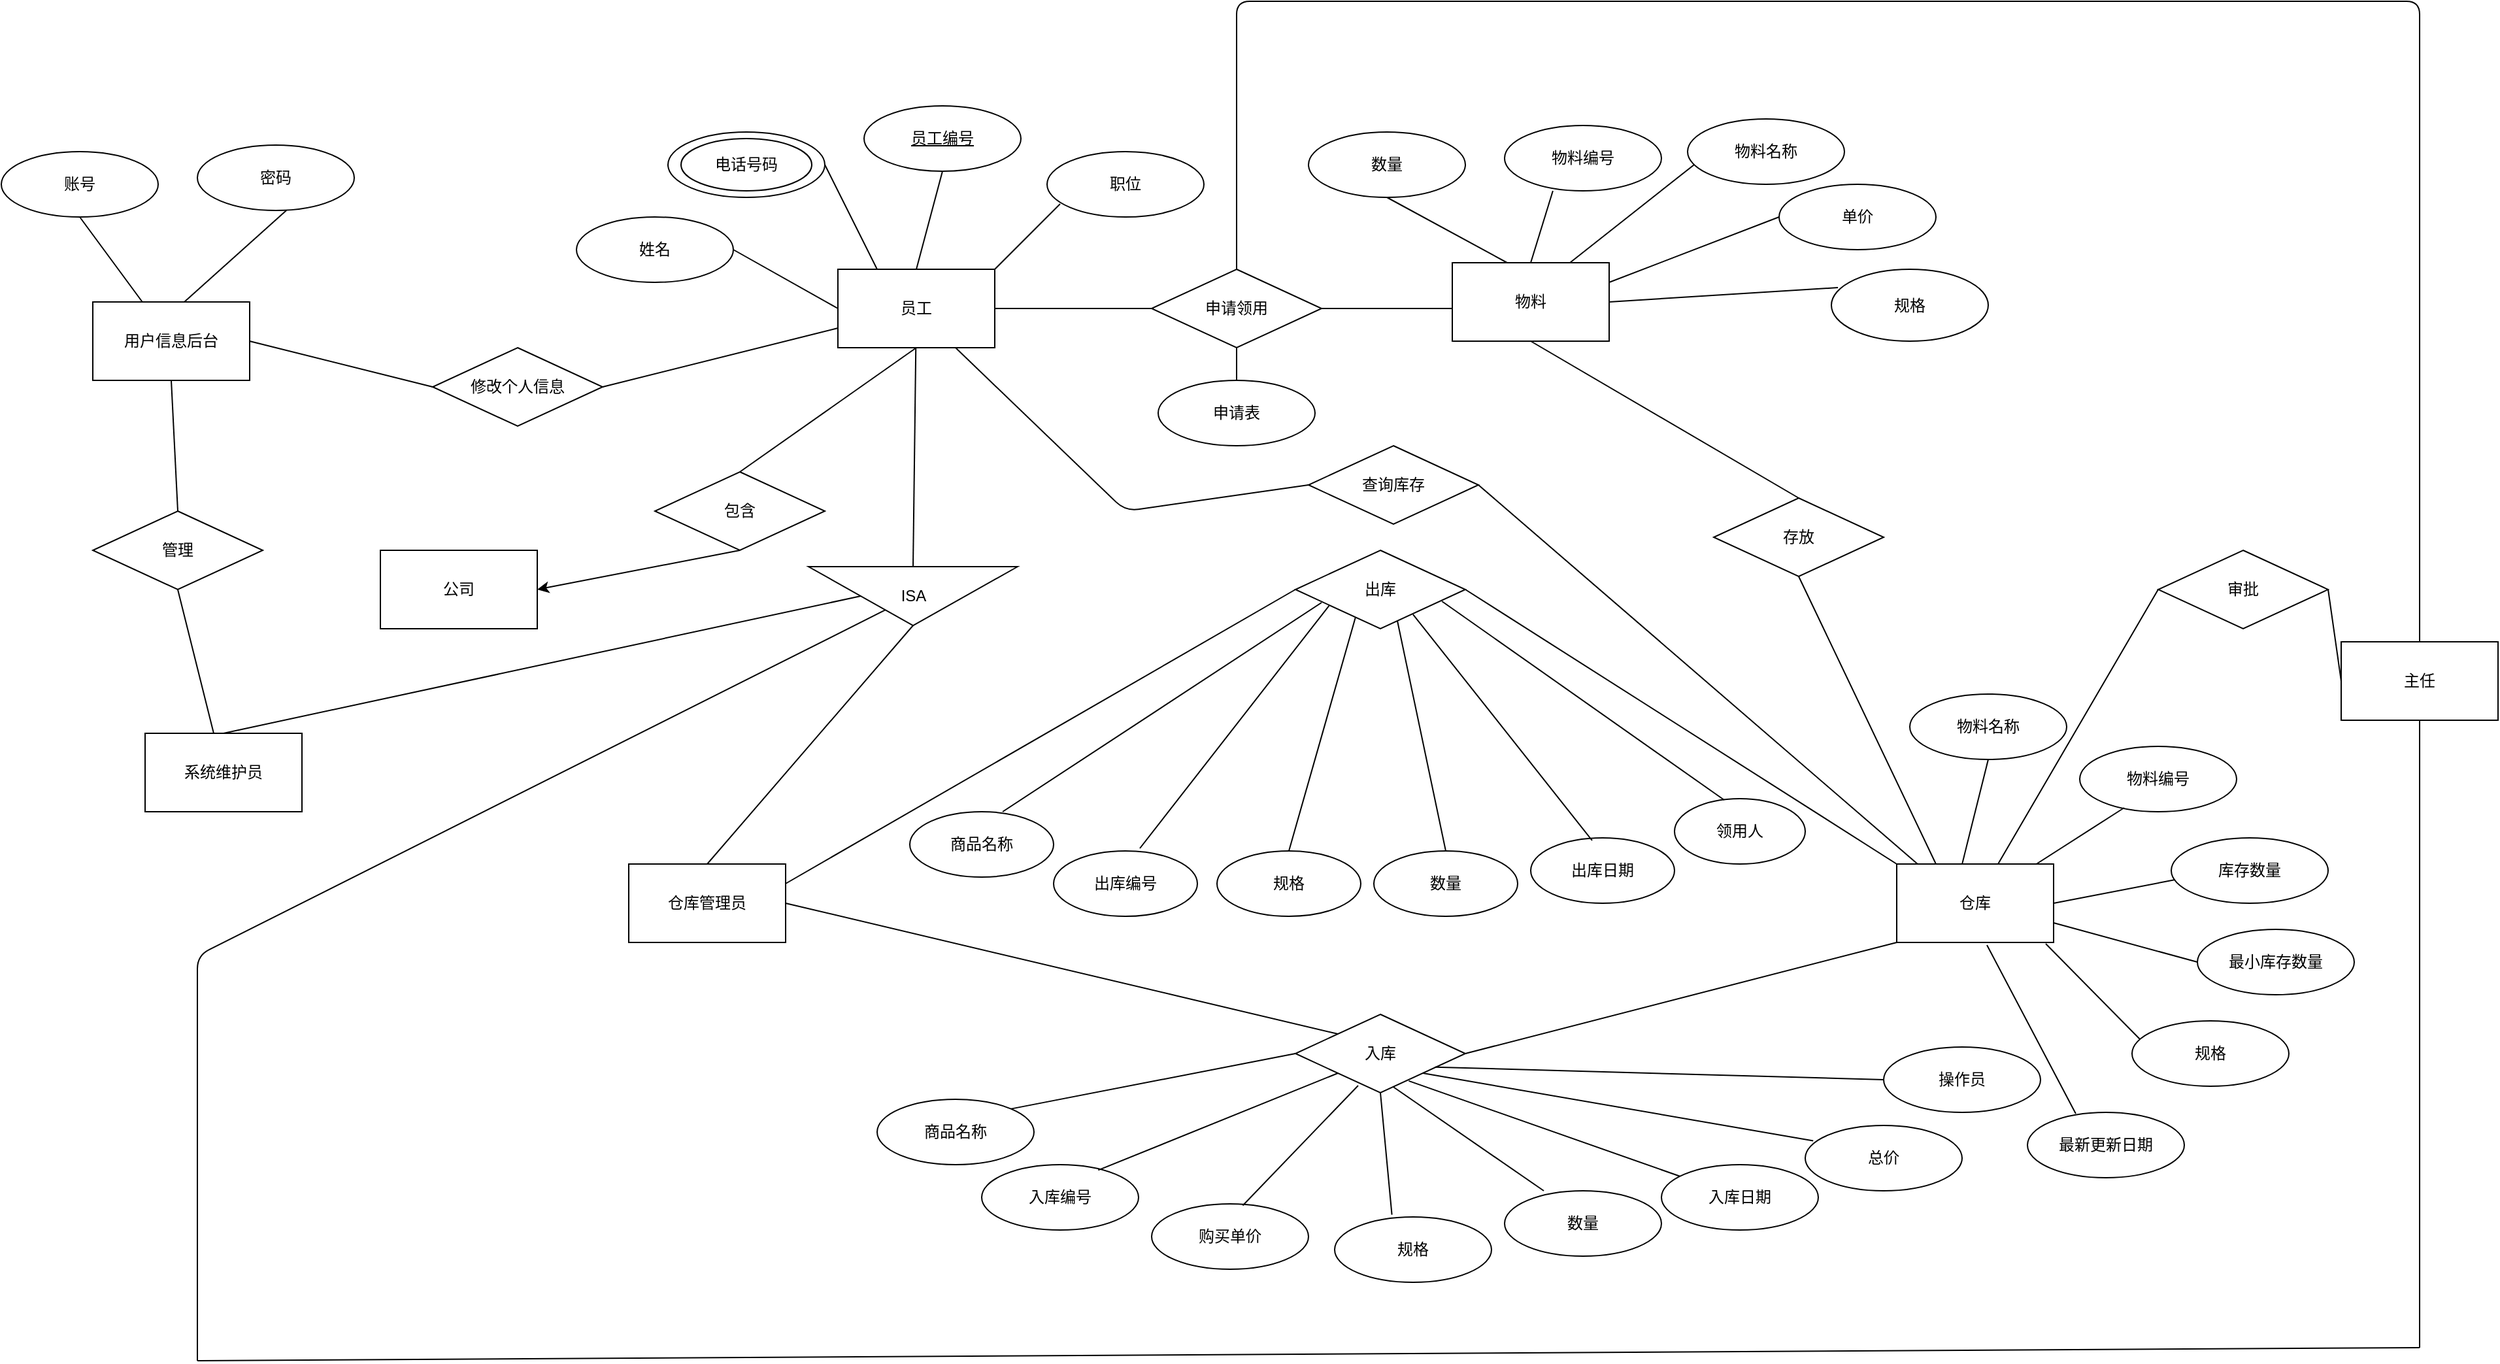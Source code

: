 <mxfile version="14.4.8" type="github">
  <diagram id="7QiJYxN_wW3tpjpvBsrL" name="Page-1">
    <mxGraphModel dx="2875" dy="885" grid="1" gridSize="10" guides="1" tooltips="1" connect="1" arrows="1" fold="1" page="0" pageScale="1" pageWidth="3300" pageHeight="4681" math="0" shadow="0">
      <root>
        <mxCell id="0" />
        <mxCell id="1" parent="0" />
        <mxCell id="o8ijFrv-etMoGQlMxE8c-1" value="物料" style="rounded=0;whiteSpace=wrap;html=1;" parent="1" vertex="1">
          <mxGeometry x="-30" y="300" width="120" height="60" as="geometry" />
        </mxCell>
        <mxCell id="FmjRnSezdj2sr65Cq_tM-1" value="" style="endArrow=none;html=1;exitX=0.5;exitY=0;exitDx=0;exitDy=0;entryX=0.308;entryY=1;entryDx=0;entryDy=0;entryPerimeter=0;" parent="1" source="o8ijFrv-etMoGQlMxE8c-1" target="FmjRnSezdj2sr65Cq_tM-2" edge="1">
          <mxGeometry width="50" height="50" relative="1" as="geometry">
            <mxPoint x="-20" y="280" as="sourcePoint" />
            <mxPoint x="160" y="290" as="targetPoint" />
          </mxGeometry>
        </mxCell>
        <mxCell id="FmjRnSezdj2sr65Cq_tM-2" value="物料编号" style="ellipse;whiteSpace=wrap;html=1;" parent="1" vertex="1">
          <mxGeometry x="10" y="195" width="120" height="50" as="geometry" />
        </mxCell>
        <mxCell id="FmjRnSezdj2sr65Cq_tM-3" value="" style="endArrow=none;html=1;exitX=0.75;exitY=0;exitDx=0;exitDy=0;entryX=0.042;entryY=0.7;entryDx=0;entryDy=0;entryPerimeter=0;" parent="1" source="o8ijFrv-etMoGQlMxE8c-1" target="FmjRnSezdj2sr65Cq_tM-4" edge="1">
          <mxGeometry width="50" height="50" relative="1" as="geometry">
            <mxPoint x="120" y="420" as="sourcePoint" />
            <mxPoint x="150" y="360" as="targetPoint" />
          </mxGeometry>
        </mxCell>
        <mxCell id="FmjRnSezdj2sr65Cq_tM-4" value="物料名称" style="ellipse;whiteSpace=wrap;html=1;" parent="1" vertex="1">
          <mxGeometry x="150" y="190" width="120" height="50" as="geometry" />
        </mxCell>
        <mxCell id="FmjRnSezdj2sr65Cq_tM-6" value="单价" style="ellipse;whiteSpace=wrap;html=1;" parent="1" vertex="1">
          <mxGeometry x="220" y="240" width="120" height="50" as="geometry" />
        </mxCell>
        <mxCell id="FmjRnSezdj2sr65Cq_tM-7" value="" style="endArrow=none;html=1;exitX=1;exitY=0.25;exitDx=0;exitDy=0;entryX=0;entryY=0.5;entryDx=0;entryDy=0;" parent="1" source="o8ijFrv-etMoGQlMxE8c-1" target="FmjRnSezdj2sr65Cq_tM-6" edge="1">
          <mxGeometry width="50" height="50" relative="1" as="geometry">
            <mxPoint x="80" y="450" as="sourcePoint" />
            <mxPoint x="140" y="440" as="targetPoint" />
          </mxGeometry>
        </mxCell>
        <mxCell id="FmjRnSezdj2sr65Cq_tM-8" value="规格" style="ellipse;whiteSpace=wrap;html=1;" parent="1" vertex="1">
          <mxGeometry x="260" y="305" width="120" height="55" as="geometry" />
        </mxCell>
        <mxCell id="FmjRnSezdj2sr65Cq_tM-9" value="" style="endArrow=none;html=1;exitX=1;exitY=0.5;exitDx=0;exitDy=0;entryX=0.042;entryY=0.255;entryDx=0;entryDy=0;entryPerimeter=0;" parent="1" source="o8ijFrv-etMoGQlMxE8c-1" target="FmjRnSezdj2sr65Cq_tM-8" edge="1">
          <mxGeometry width="50" height="50" relative="1" as="geometry">
            <mxPoint y="520" as="sourcePoint" />
            <mxPoint x="140" y="510" as="targetPoint" />
          </mxGeometry>
        </mxCell>
        <mxCell id="FmjRnSezdj2sr65Cq_tM-10" value="数量" style="ellipse;whiteSpace=wrap;html=1;" parent="1" vertex="1">
          <mxGeometry x="-140" y="200" width="120" height="50" as="geometry" />
        </mxCell>
        <mxCell id="FmjRnSezdj2sr65Cq_tM-11" value="" style="endArrow=none;html=1;exitX=0.35;exitY=0;exitDx=0;exitDy=0;exitPerimeter=0;" parent="1" source="o8ijFrv-etMoGQlMxE8c-1" edge="1">
          <mxGeometry width="50" height="50" relative="1" as="geometry">
            <mxPoint x="70" y="290" as="sourcePoint" />
            <mxPoint x="-80" y="250" as="targetPoint" />
          </mxGeometry>
        </mxCell>
        <mxCell id="FmjRnSezdj2sr65Cq_tM-12" value="员工" style="rounded=0;whiteSpace=wrap;html=1;" parent="1" vertex="1">
          <mxGeometry x="-500" y="305" width="120" height="60" as="geometry" />
        </mxCell>
        <mxCell id="FmjRnSezdj2sr65Cq_tM-13" value="申请领用" style="rhombus;whiteSpace=wrap;html=1;" parent="1" vertex="1">
          <mxGeometry x="-260" y="305" width="130" height="60" as="geometry" />
        </mxCell>
        <mxCell id="FmjRnSezdj2sr65Cq_tM-14" value="" style="endArrow=none;html=1;entryX=0;entryY=0.5;entryDx=0;entryDy=0;" parent="1" target="FmjRnSezdj2sr65Cq_tM-13" edge="1">
          <mxGeometry width="50" height="50" relative="1" as="geometry">
            <mxPoint x="-380" y="335" as="sourcePoint" />
            <mxPoint x="-320" y="365" as="targetPoint" />
          </mxGeometry>
        </mxCell>
        <mxCell id="FmjRnSezdj2sr65Cq_tM-16" value="" style="ellipse;whiteSpace=wrap;html=1;" parent="1" vertex="1">
          <mxGeometry x="-630" y="200" width="120" height="50" as="geometry" />
        </mxCell>
        <mxCell id="FmjRnSezdj2sr65Cq_tM-19" value="姓名" style="ellipse;whiteSpace=wrap;html=1;" parent="1" vertex="1">
          <mxGeometry x="-700" y="265" width="120" height="50" as="geometry" />
        </mxCell>
        <mxCell id="FmjRnSezdj2sr65Cq_tM-20" value="职位" style="ellipse;whiteSpace=wrap;html=1;" parent="1" vertex="1">
          <mxGeometry x="-340" y="215" width="120" height="50" as="geometry" />
        </mxCell>
        <mxCell id="FmjRnSezdj2sr65Cq_tM-21" value="&lt;u&gt;员工编号&lt;/u&gt;" style="ellipse;whiteSpace=wrap;html=1;" parent="1" vertex="1">
          <mxGeometry x="-480" y="180" width="120" height="50" as="geometry" />
        </mxCell>
        <mxCell id="FmjRnSezdj2sr65Cq_tM-23" value="电话号码" style="ellipse;whiteSpace=wrap;html=1;" parent="1" vertex="1">
          <mxGeometry x="-620" y="205" width="100" height="40" as="geometry" />
        </mxCell>
        <mxCell id="FmjRnSezdj2sr65Cq_tM-24" value="" style="endArrow=none;html=1;entryX=0.5;entryY=1;entryDx=0;entryDy=0;exitX=0.5;exitY=0;exitDx=0;exitDy=0;" parent="1" source="FmjRnSezdj2sr65Cq_tM-12" target="FmjRnSezdj2sr65Cq_tM-21" edge="1">
          <mxGeometry width="50" height="50" relative="1" as="geometry">
            <mxPoint x="-500" y="315" as="sourcePoint" />
            <mxPoint x="-450" y="265" as="targetPoint" />
          </mxGeometry>
        </mxCell>
        <mxCell id="FmjRnSezdj2sr65Cq_tM-26" value="" style="endArrow=none;html=1;entryX=1;entryY=0.5;entryDx=0;entryDy=0;exitX=0.25;exitY=0;exitDx=0;exitDy=0;" parent="1" source="FmjRnSezdj2sr65Cq_tM-12" target="FmjRnSezdj2sr65Cq_tM-16" edge="1">
          <mxGeometry width="50" height="50" relative="1" as="geometry">
            <mxPoint x="-470" y="300" as="sourcePoint" />
            <mxPoint x="-440" y="445" as="targetPoint" />
          </mxGeometry>
        </mxCell>
        <mxCell id="FmjRnSezdj2sr65Cq_tM-28" value="" style="endArrow=none;html=1;entryX=1;entryY=0.5;entryDx=0;entryDy=0;exitX=0;exitY=0.5;exitDx=0;exitDy=0;" parent="1" source="FmjRnSezdj2sr65Cq_tM-12" target="FmjRnSezdj2sr65Cq_tM-19" edge="1">
          <mxGeometry width="50" height="50" relative="1" as="geometry">
            <mxPoint x="-580" y="535" as="sourcePoint" />
            <mxPoint x="-530" y="485" as="targetPoint" />
          </mxGeometry>
        </mxCell>
        <mxCell id="FmjRnSezdj2sr65Cq_tM-29" value="" style="endArrow=none;html=1;" parent="1" edge="1">
          <mxGeometry width="50" height="50" relative="1" as="geometry">
            <mxPoint x="-380" y="305" as="sourcePoint" />
            <mxPoint x="-330" y="255" as="targetPoint" />
          </mxGeometry>
        </mxCell>
        <mxCell id="FmjRnSezdj2sr65Cq_tM-30" value="" style="endArrow=none;html=1;exitX=1;exitY=0.5;exitDx=0;exitDy=0;" parent="1" source="FmjRnSezdj2sr65Cq_tM-13" edge="1">
          <mxGeometry width="50" height="50" relative="1" as="geometry">
            <mxPoint x="-150" y="335" as="sourcePoint" />
            <mxPoint x="-30" y="335" as="targetPoint" />
          </mxGeometry>
        </mxCell>
        <mxCell id="FmjRnSezdj2sr65Cq_tM-32" value="仓库" style="rounded=0;whiteSpace=wrap;html=1;" parent="1" vertex="1">
          <mxGeometry x="310" y="760" width="120" height="60" as="geometry" />
        </mxCell>
        <mxCell id="FmjRnSezdj2sr65Cq_tM-33" value="入库" style="rhombus;whiteSpace=wrap;html=1;" parent="1" vertex="1">
          <mxGeometry x="-150" y="875" width="130" height="60" as="geometry" />
        </mxCell>
        <mxCell id="FmjRnSezdj2sr65Cq_tM-34" value="出库" style="rhombus;whiteSpace=wrap;html=1;" parent="1" vertex="1">
          <mxGeometry x="-150" y="520" width="130" height="60" as="geometry" />
        </mxCell>
        <mxCell id="FmjRnSezdj2sr65Cq_tM-35" value="物料编号" style="ellipse;whiteSpace=wrap;html=1;" parent="1" vertex="1">
          <mxGeometry x="450" y="670" width="120" height="50" as="geometry" />
        </mxCell>
        <mxCell id="FmjRnSezdj2sr65Cq_tM-36" value="库存数量" style="ellipse;whiteSpace=wrap;html=1;" parent="1" vertex="1">
          <mxGeometry x="520" y="740" width="120" height="50" as="geometry" />
        </mxCell>
        <mxCell id="FmjRnSezdj2sr65Cq_tM-37" value="规格" style="ellipse;whiteSpace=wrap;html=1;" parent="1" vertex="1">
          <mxGeometry x="490" y="880" width="120" height="50" as="geometry" />
        </mxCell>
        <mxCell id="FmjRnSezdj2sr65Cq_tM-39" value="最新更新日期" style="ellipse;whiteSpace=wrap;html=1;" parent="1" vertex="1">
          <mxGeometry x="410" y="950" width="120" height="50" as="geometry" />
        </mxCell>
        <mxCell id="FmjRnSezdj2sr65Cq_tM-40" value="物料名称" style="ellipse;whiteSpace=wrap;html=1;" parent="1" vertex="1">
          <mxGeometry x="320" y="630" width="120" height="50" as="geometry" />
        </mxCell>
        <mxCell id="FmjRnSezdj2sr65Cq_tM-41" value="最小库存数量" style="ellipse;whiteSpace=wrap;html=1;" parent="1" vertex="1">
          <mxGeometry x="540" y="810" width="120" height="50" as="geometry" />
        </mxCell>
        <mxCell id="FmjRnSezdj2sr65Cq_tM-42" value="" style="endArrow=none;html=1;entryX=0.5;entryY=1;entryDx=0;entryDy=0;exitX=0.417;exitY=0;exitDx=0;exitDy=0;exitPerimeter=0;" parent="1" source="FmjRnSezdj2sr65Cq_tM-32" target="FmjRnSezdj2sr65Cq_tM-40" edge="1">
          <mxGeometry width="50" height="50" relative="1" as="geometry">
            <mxPoint x="350" y="750" as="sourcePoint" />
            <mxPoint x="400" y="700" as="targetPoint" />
          </mxGeometry>
        </mxCell>
        <mxCell id="FmjRnSezdj2sr65Cq_tM-43" value="" style="endArrow=none;html=1;entryX=0.283;entryY=0.94;entryDx=0;entryDy=0;entryPerimeter=0;" parent="1" source="FmjRnSezdj2sr65Cq_tM-32" target="FmjRnSezdj2sr65Cq_tM-35" edge="1">
          <mxGeometry width="50" height="50" relative="1" as="geometry">
            <mxPoint x="440" y="780" as="sourcePoint" />
            <mxPoint x="483" y="710" as="targetPoint" />
          </mxGeometry>
        </mxCell>
        <mxCell id="FmjRnSezdj2sr65Cq_tM-44" value="" style="endArrow=none;html=1;entryX=0.025;entryY=0.64;entryDx=0;entryDy=0;entryPerimeter=0;exitX=1;exitY=0.5;exitDx=0;exitDy=0;" parent="1" source="FmjRnSezdj2sr65Cq_tM-32" target="FmjRnSezdj2sr65Cq_tM-36" edge="1">
          <mxGeometry width="50" height="50" relative="1" as="geometry">
            <mxPoint x="470" y="830" as="sourcePoint" />
            <mxPoint x="520" y="780" as="targetPoint" />
          </mxGeometry>
        </mxCell>
        <mxCell id="FmjRnSezdj2sr65Cq_tM-45" value="" style="endArrow=none;html=1;entryX=0;entryY=0.5;entryDx=0;entryDy=0;exitX=1;exitY=0.75;exitDx=0;exitDy=0;" parent="1" source="FmjRnSezdj2sr65Cq_tM-32" target="FmjRnSezdj2sr65Cq_tM-41" edge="1">
          <mxGeometry width="50" height="50" relative="1" as="geometry">
            <mxPoint x="500" y="860" as="sourcePoint" />
            <mxPoint x="550" y="810" as="targetPoint" />
          </mxGeometry>
        </mxCell>
        <mxCell id="FmjRnSezdj2sr65Cq_tM-46" value="" style="endArrow=none;html=1;entryX=0.05;entryY=0.28;entryDx=0;entryDy=0;entryPerimeter=0;exitX=0.95;exitY=1.017;exitDx=0;exitDy=0;exitPerimeter=0;" parent="1" source="FmjRnSezdj2sr65Cq_tM-32" target="FmjRnSezdj2sr65Cq_tM-37" edge="1">
          <mxGeometry width="50" height="50" relative="1" as="geometry">
            <mxPoint x="400" y="920" as="sourcePoint" />
            <mxPoint x="450" y="870" as="targetPoint" />
          </mxGeometry>
        </mxCell>
        <mxCell id="FmjRnSezdj2sr65Cq_tM-47" value="" style="endArrow=none;html=1;entryX=0.308;entryY=0.02;entryDx=0;entryDy=0;entryPerimeter=0;exitX=0.575;exitY=1.033;exitDx=0;exitDy=0;exitPerimeter=0;" parent="1" source="FmjRnSezdj2sr65Cq_tM-32" target="FmjRnSezdj2sr65Cq_tM-39" edge="1">
          <mxGeometry width="50" height="50" relative="1" as="geometry">
            <mxPoint x="390" y="950" as="sourcePoint" />
            <mxPoint x="440" y="900" as="targetPoint" />
          </mxGeometry>
        </mxCell>
        <mxCell id="FmjRnSezdj2sr65Cq_tM-48" value="" style="endArrow=none;html=1;entryX=0;entryY=1;entryDx=0;entryDy=0;exitX=1;exitY=0.5;exitDx=0;exitDy=0;" parent="1" source="FmjRnSezdj2sr65Cq_tM-33" target="FmjRnSezdj2sr65Cq_tM-32" edge="1">
          <mxGeometry width="50" height="50" relative="1" as="geometry">
            <mxPoint x="240" y="900" as="sourcePoint" />
            <mxPoint x="290" y="850" as="targetPoint" />
          </mxGeometry>
        </mxCell>
        <mxCell id="FmjRnSezdj2sr65Cq_tM-49" value="" style="endArrow=none;html=1;entryX=0;entryY=0;entryDx=0;entryDy=0;exitX=1;exitY=0.5;exitDx=0;exitDy=0;" parent="1" source="FmjRnSezdj2sr65Cq_tM-34" target="FmjRnSezdj2sr65Cq_tM-32" edge="1">
          <mxGeometry width="50" height="50" relative="1" as="geometry">
            <mxPoint x="230" y="810" as="sourcePoint" />
            <mxPoint x="280" y="760" as="targetPoint" />
          </mxGeometry>
        </mxCell>
        <mxCell id="FmjRnSezdj2sr65Cq_tM-50" value="商品名称" style="ellipse;whiteSpace=wrap;html=1;" parent="1" vertex="1">
          <mxGeometry x="-470" y="940" width="120" height="50" as="geometry" />
        </mxCell>
        <mxCell id="FmjRnSezdj2sr65Cq_tM-51" value="规格" style="ellipse;whiteSpace=wrap;html=1;" parent="1" vertex="1">
          <mxGeometry x="-120" y="1030" width="120" height="50" as="geometry" />
        </mxCell>
        <mxCell id="FmjRnSezdj2sr65Cq_tM-52" value="总价" style="ellipse;whiteSpace=wrap;html=1;" parent="1" vertex="1">
          <mxGeometry x="240" y="960" width="120" height="50" as="geometry" />
        </mxCell>
        <mxCell id="FmjRnSezdj2sr65Cq_tM-53" value="数量" style="ellipse;whiteSpace=wrap;html=1;" parent="1" vertex="1">
          <mxGeometry x="10" y="1010" width="120" height="50" as="geometry" />
        </mxCell>
        <mxCell id="FmjRnSezdj2sr65Cq_tM-54" value="操作员" style="ellipse;whiteSpace=wrap;html=1;" parent="1" vertex="1">
          <mxGeometry x="300" y="900" width="120" height="50" as="geometry" />
        </mxCell>
        <mxCell id="FmjRnSezdj2sr65Cq_tM-56" value="入库编号" style="ellipse;whiteSpace=wrap;html=1;" parent="1" vertex="1">
          <mxGeometry x="-390" y="990" width="120" height="50" as="geometry" />
        </mxCell>
        <mxCell id="FmjRnSezdj2sr65Cq_tM-57" value="购买单价" style="ellipse;whiteSpace=wrap;html=1;" parent="1" vertex="1">
          <mxGeometry x="-260" y="1020" width="120" height="50" as="geometry" />
        </mxCell>
        <mxCell id="FmjRnSezdj2sr65Cq_tM-58" value="入库日期" style="ellipse;whiteSpace=wrap;html=1;" parent="1" vertex="1">
          <mxGeometry x="130" y="990" width="120" height="50" as="geometry" />
        </mxCell>
        <mxCell id="FmjRnSezdj2sr65Cq_tM-59" value="" style="endArrow=none;html=1;entryX=0;entryY=0.5;entryDx=0;entryDy=0;exitX=1;exitY=0;exitDx=0;exitDy=0;" parent="1" source="FmjRnSezdj2sr65Cq_tM-50" target="FmjRnSezdj2sr65Cq_tM-33" edge="1">
          <mxGeometry width="50" height="50" relative="1" as="geometry">
            <mxPoint x="-300" y="930" as="sourcePoint" />
            <mxPoint x="-250" y="880" as="targetPoint" />
          </mxGeometry>
        </mxCell>
        <mxCell id="FmjRnSezdj2sr65Cq_tM-60" value="" style="endArrow=none;html=1;entryX=0;entryY=1;entryDx=0;entryDy=0;exitX=0.743;exitY=0.084;exitDx=0;exitDy=0;exitPerimeter=0;" parent="1" source="FmjRnSezdj2sr65Cq_tM-56" target="FmjRnSezdj2sr65Cq_tM-33" edge="1">
          <mxGeometry width="50" height="50" relative="1" as="geometry">
            <mxPoint x="-150" y="1010" as="sourcePoint" />
            <mxPoint x="-100" y="960" as="targetPoint" />
          </mxGeometry>
        </mxCell>
        <mxCell id="FmjRnSezdj2sr65Cq_tM-61" value="" style="endArrow=none;html=1;entryX=0.369;entryY=0.908;entryDx=0;entryDy=0;entryPerimeter=0;exitX=0.581;exitY=0.025;exitDx=0;exitDy=0;exitPerimeter=0;" parent="1" source="FmjRnSezdj2sr65Cq_tM-57" target="FmjRnSezdj2sr65Cq_tM-33" edge="1">
          <mxGeometry width="50" height="50" relative="1" as="geometry">
            <mxPoint x="-150" y="1030" as="sourcePoint" />
            <mxPoint x="-100" y="980" as="targetPoint" />
          </mxGeometry>
        </mxCell>
        <mxCell id="FmjRnSezdj2sr65Cq_tM-62" value="" style="endArrow=none;html=1;entryX=0.5;entryY=1;entryDx=0;entryDy=0;exitX=0.365;exitY=-0.034;exitDx=0;exitDy=0;exitPerimeter=0;" parent="1" source="FmjRnSezdj2sr65Cq_tM-51" target="FmjRnSezdj2sr65Cq_tM-33" edge="1">
          <mxGeometry width="50" height="50" relative="1" as="geometry">
            <mxPoint x="-120" y="1020" as="sourcePoint" />
            <mxPoint x="-70" y="970" as="targetPoint" />
          </mxGeometry>
        </mxCell>
        <mxCell id="FmjRnSezdj2sr65Cq_tM-63" value="" style="endArrow=none;html=1;entryX=0.577;entryY=0.927;entryDx=0;entryDy=0;exitX=0.25;exitY=0;exitDx=0;exitDy=0;exitPerimeter=0;entryPerimeter=0;" parent="1" source="FmjRnSezdj2sr65Cq_tM-53" target="FmjRnSezdj2sr65Cq_tM-33" edge="1">
          <mxGeometry width="50" height="50" relative="1" as="geometry">
            <mxPoint y="1000" as="sourcePoint" />
            <mxPoint x="50" y="950" as="targetPoint" />
          </mxGeometry>
        </mxCell>
        <mxCell id="FmjRnSezdj2sr65Cq_tM-64" value="" style="endArrow=none;html=1;entryX=0.667;entryY=0.849;entryDx=0;entryDy=0;entryPerimeter=0;" parent="1" source="FmjRnSezdj2sr65Cq_tM-58" target="FmjRnSezdj2sr65Cq_tM-33" edge="1">
          <mxGeometry width="50" height="50" relative="1" as="geometry">
            <mxPoint x="60" y="1010" as="sourcePoint" />
            <mxPoint x="110" y="960" as="targetPoint" />
          </mxGeometry>
        </mxCell>
        <mxCell id="FmjRnSezdj2sr65Cq_tM-65" value="" style="endArrow=none;html=1;entryX=1;entryY=1;entryDx=0;entryDy=0;exitX=0.051;exitY=0.236;exitDx=0;exitDy=0;exitPerimeter=0;" parent="1" source="FmjRnSezdj2sr65Cq_tM-52" target="FmjRnSezdj2sr65Cq_tM-33" edge="1">
          <mxGeometry width="50" height="50" relative="1" as="geometry">
            <mxPoint x="120" y="970" as="sourcePoint" />
            <mxPoint x="170" y="920" as="targetPoint" />
          </mxGeometry>
        </mxCell>
        <mxCell id="FmjRnSezdj2sr65Cq_tM-66" value="" style="endArrow=none;html=1;entryX=0;entryY=0.5;entryDx=0;entryDy=0;exitX=0.821;exitY=0.673;exitDx=0;exitDy=0;exitPerimeter=0;" parent="1" source="FmjRnSezdj2sr65Cq_tM-33" target="FmjRnSezdj2sr65Cq_tM-54" edge="1">
          <mxGeometry width="50" height="50" relative="1" as="geometry">
            <mxPoint x="140" y="950" as="sourcePoint" />
            <mxPoint x="190" y="900" as="targetPoint" />
          </mxGeometry>
        </mxCell>
        <mxCell id="FmjRnSezdj2sr65Cq_tM-67" value="仓库管理员" style="rounded=0;whiteSpace=wrap;html=1;" parent="1" vertex="1">
          <mxGeometry x="-660" y="760" width="120" height="60" as="geometry" />
        </mxCell>
        <mxCell id="FmjRnSezdj2sr65Cq_tM-69" value="" style="endArrow=none;html=1;entryX=0;entryY=0;entryDx=0;entryDy=0;exitX=1;exitY=0.5;exitDx=0;exitDy=0;" parent="1" source="FmjRnSezdj2sr65Cq_tM-67" target="FmjRnSezdj2sr65Cq_tM-33" edge="1">
          <mxGeometry width="50" height="50" relative="1" as="geometry">
            <mxPoint x="-460" y="920" as="sourcePoint" />
            <mxPoint x="-410" y="870" as="targetPoint" />
          </mxGeometry>
        </mxCell>
        <mxCell id="FmjRnSezdj2sr65Cq_tM-70" value="" style="endArrow=none;html=1;entryX=0;entryY=0.5;entryDx=0;entryDy=0;exitX=1;exitY=0.25;exitDx=0;exitDy=0;" parent="1" source="FmjRnSezdj2sr65Cq_tM-67" target="FmjRnSezdj2sr65Cq_tM-34" edge="1">
          <mxGeometry width="50" height="50" relative="1" as="geometry">
            <mxPoint x="-380" y="760" as="sourcePoint" />
            <mxPoint x="-330" y="710" as="targetPoint" />
          </mxGeometry>
        </mxCell>
        <mxCell id="FmjRnSezdj2sr65Cq_tM-71" value="申请表" style="ellipse;whiteSpace=wrap;html=1;" parent="1" vertex="1">
          <mxGeometry x="-255" y="390" width="120" height="50" as="geometry" />
        </mxCell>
        <mxCell id="FmjRnSezdj2sr65Cq_tM-72" value="" style="endArrow=none;html=1;entryX=0.5;entryY=1;entryDx=0;entryDy=0;exitX=0.5;exitY=0;exitDx=0;exitDy=0;" parent="1" source="FmjRnSezdj2sr65Cq_tM-71" target="FmjRnSezdj2sr65Cq_tM-13" edge="1">
          <mxGeometry width="50" height="50" relative="1" as="geometry">
            <mxPoint x="-560" y="510" as="sourcePoint" />
            <mxPoint x="-510" y="460" as="targetPoint" />
          </mxGeometry>
        </mxCell>
        <mxCell id="FmjRnSezdj2sr65Cq_tM-74" value="商品名称" style="ellipse;whiteSpace=wrap;html=1;" parent="1" vertex="1">
          <mxGeometry x="-445" y="720" width="110" height="50" as="geometry" />
        </mxCell>
        <mxCell id="FmjRnSezdj2sr65Cq_tM-75" value="规格" style="ellipse;whiteSpace=wrap;html=1;" parent="1" vertex="1">
          <mxGeometry x="-210" y="750" width="110" height="50" as="geometry" />
        </mxCell>
        <mxCell id="FmjRnSezdj2sr65Cq_tM-77" value="数量" style="ellipse;whiteSpace=wrap;html=1;" parent="1" vertex="1">
          <mxGeometry x="-90" y="750" width="110" height="50" as="geometry" />
        </mxCell>
        <mxCell id="FmjRnSezdj2sr65Cq_tM-78" value="领用人" style="ellipse;whiteSpace=wrap;html=1;" parent="1" vertex="1">
          <mxGeometry x="140" y="710" width="100" height="50" as="geometry" />
        </mxCell>
        <mxCell id="FmjRnSezdj2sr65Cq_tM-79" value="出库编号" style="ellipse;whiteSpace=wrap;html=1;" parent="1" vertex="1">
          <mxGeometry x="-335" y="750" width="110" height="50" as="geometry" />
        </mxCell>
        <mxCell id="FmjRnSezdj2sr65Cq_tM-80" value="出库日期" style="ellipse;whiteSpace=wrap;html=1;" parent="1" vertex="1">
          <mxGeometry x="30" y="740" width="110" height="50" as="geometry" />
        </mxCell>
        <mxCell id="FmjRnSezdj2sr65Cq_tM-81" value="" style="endArrow=none;html=1;" parent="1" edge="1">
          <mxGeometry width="50" height="50" relative="1" as="geometry">
            <mxPoint x="-374" y="720" as="sourcePoint" />
            <mxPoint x="-130" y="560" as="targetPoint" />
          </mxGeometry>
        </mxCell>
        <mxCell id="FmjRnSezdj2sr65Cq_tM-83" value="" style="endArrow=none;html=1;entryX=0.2;entryY=0.7;entryDx=0;entryDy=0;entryPerimeter=0;" parent="1" target="FmjRnSezdj2sr65Cq_tM-34" edge="1">
          <mxGeometry width="50" height="50" relative="1" as="geometry">
            <mxPoint x="-269" y="748" as="sourcePoint" />
            <mxPoint x="-160" y="660" as="targetPoint" />
          </mxGeometry>
        </mxCell>
        <mxCell id="FmjRnSezdj2sr65Cq_tM-84" value="" style="endArrow=none;html=1;entryX=0.354;entryY=0.85;entryDx=0;entryDy=0;entryPerimeter=0;exitX=0.5;exitY=0;exitDx=0;exitDy=0;" parent="1" source="FmjRnSezdj2sr65Cq_tM-75" target="FmjRnSezdj2sr65Cq_tM-34" edge="1">
          <mxGeometry width="50" height="50" relative="1" as="geometry">
            <mxPoint x="-150" y="720" as="sourcePoint" />
            <mxPoint x="-100" y="670" as="targetPoint" />
          </mxGeometry>
        </mxCell>
        <mxCell id="FmjRnSezdj2sr65Cq_tM-85" value="" style="endArrow=none;html=1;entryX=0.6;entryY=0.9;entryDx=0;entryDy=0;entryPerimeter=0;exitX=0.5;exitY=0;exitDx=0;exitDy=0;" parent="1" source="FmjRnSezdj2sr65Cq_tM-77" target="FmjRnSezdj2sr65Cq_tM-34" edge="1">
          <mxGeometry width="50" height="50" relative="1" as="geometry">
            <mxPoint x="-80" y="680" as="sourcePoint" />
            <mxPoint x="-30" y="630" as="targetPoint" />
          </mxGeometry>
        </mxCell>
        <mxCell id="FmjRnSezdj2sr65Cq_tM-86" value="" style="endArrow=none;html=1;entryX=0.692;entryY=0.817;entryDx=0;entryDy=0;entryPerimeter=0;exitX=0.427;exitY=0.04;exitDx=0;exitDy=0;exitPerimeter=0;" parent="1" source="FmjRnSezdj2sr65Cq_tM-80" target="FmjRnSezdj2sr65Cq_tM-34" edge="1">
          <mxGeometry width="50" height="50" relative="1" as="geometry">
            <mxPoint x="85" y="738" as="sourcePoint" />
            <mxPoint x="40" y="640" as="targetPoint" />
          </mxGeometry>
        </mxCell>
        <mxCell id="FmjRnSezdj2sr65Cq_tM-87" value="" style="endArrow=none;html=1;entryX=0.862;entryY=0.65;entryDx=0;entryDy=0;entryPerimeter=0;exitX=0.38;exitY=0.02;exitDx=0;exitDy=0;exitPerimeter=0;" parent="1" source="FmjRnSezdj2sr65Cq_tM-78" target="FmjRnSezdj2sr65Cq_tM-34" edge="1">
          <mxGeometry width="50" height="50" relative="1" as="geometry">
            <mxPoint x="190" y="708" as="sourcePoint" />
            <mxPoint x="140" y="670" as="targetPoint" />
          </mxGeometry>
        </mxCell>
        <mxCell id="FmjRnSezdj2sr65Cq_tM-88" value="主任" style="rounded=0;whiteSpace=wrap;html=1;" parent="1" vertex="1">
          <mxGeometry x="650" y="590" width="120" height="60" as="geometry" />
        </mxCell>
        <mxCell id="FmjRnSezdj2sr65Cq_tM-89" value="存放" style="rhombus;whiteSpace=wrap;html=1;" parent="1" vertex="1">
          <mxGeometry x="170" y="480" width="130" height="60" as="geometry" />
        </mxCell>
        <mxCell id="FmjRnSezdj2sr65Cq_tM-90" value="" style="endArrow=none;html=1;entryX=0.5;entryY=1;entryDx=0;entryDy=0;exitX=0.5;exitY=0;exitDx=0;exitDy=0;" parent="1" source="FmjRnSezdj2sr65Cq_tM-89" target="o8ijFrv-etMoGQlMxE8c-1" edge="1">
          <mxGeometry width="50" height="50" relative="1" as="geometry">
            <mxPoint x="50" y="480" as="sourcePoint" />
            <mxPoint x="100" y="430" as="targetPoint" />
          </mxGeometry>
        </mxCell>
        <mxCell id="FmjRnSezdj2sr65Cq_tM-91" value="" style="endArrow=none;html=1;entryX=0.5;entryY=1;entryDx=0;entryDy=0;exitX=0.25;exitY=0;exitDx=0;exitDy=0;" parent="1" source="FmjRnSezdj2sr65Cq_tM-32" target="FmjRnSezdj2sr65Cq_tM-89" edge="1">
          <mxGeometry width="50" height="50" relative="1" as="geometry">
            <mxPoint x="270" y="650" as="sourcePoint" />
            <mxPoint x="320" y="600" as="targetPoint" />
          </mxGeometry>
        </mxCell>
        <mxCell id="FmjRnSezdj2sr65Cq_tM-92" value="公司" style="rounded=0;whiteSpace=wrap;html=1;" parent="1" vertex="1">
          <mxGeometry x="-850" y="520" width="120" height="60" as="geometry" />
        </mxCell>
        <mxCell id="FmjRnSezdj2sr65Cq_tM-94" value="包含" style="rhombus;whiteSpace=wrap;html=1;" parent="1" vertex="1">
          <mxGeometry x="-640" y="460" width="130" height="60" as="geometry" />
        </mxCell>
        <mxCell id="FmjRnSezdj2sr65Cq_tM-96" value="" style="endArrow=none;html=1;entryX=0.5;entryY=1;entryDx=0;entryDy=0;exitX=0.5;exitY=0;exitDx=0;exitDy=0;" parent="1" source="FmjRnSezdj2sr65Cq_tM-94" target="FmjRnSezdj2sr65Cq_tM-12" edge="1">
          <mxGeometry width="50" height="50" relative="1" as="geometry">
            <mxPoint x="-420" y="500" as="sourcePoint" />
            <mxPoint x="-370" y="450" as="targetPoint" />
          </mxGeometry>
        </mxCell>
        <mxCell id="FmjRnSezdj2sr65Cq_tM-101" value="" style="endArrow=classic;html=1;exitX=0.5;exitY=1;exitDx=0;exitDy=0;entryX=1;entryY=0.5;entryDx=0;entryDy=0;" parent="1" source="FmjRnSezdj2sr65Cq_tM-94" target="FmjRnSezdj2sr65Cq_tM-92" edge="1">
          <mxGeometry width="50" height="50" relative="1" as="geometry">
            <mxPoint x="-590" y="630" as="sourcePoint" />
            <mxPoint x="-540" y="580" as="targetPoint" />
          </mxGeometry>
        </mxCell>
        <mxCell id="FmjRnSezdj2sr65Cq_tM-103" value="系统维护员" style="rounded=0;whiteSpace=wrap;html=1;" parent="1" vertex="1">
          <mxGeometry x="-1030" y="660" width="120" height="60" as="geometry" />
        </mxCell>
        <mxCell id="FmjRnSezdj2sr65Cq_tM-108" value="ISA" style="triangle;whiteSpace=wrap;html=1;rotation=90;horizontal=0;" parent="1" vertex="1">
          <mxGeometry x="-465" y="475" width="45" height="160" as="geometry" />
        </mxCell>
        <mxCell id="FmjRnSezdj2sr65Cq_tM-109" value="" style="endArrow=none;html=1;entryX=0.5;entryY=1;entryDx=0;entryDy=0;exitX=0.5;exitY=0;exitDx=0;exitDy=0;" parent="1" source="FmjRnSezdj2sr65Cq_tM-103" target="FmjRnSezdj2sr65Cq_tM-108" edge="1">
          <mxGeometry width="50" height="50" relative="1" as="geometry">
            <mxPoint x="-790" y="750" as="sourcePoint" />
            <mxPoint x="-740" y="700" as="targetPoint" />
          </mxGeometry>
        </mxCell>
        <mxCell id="FmjRnSezdj2sr65Cq_tM-110" value="" style="endArrow=none;html=1;entryX=1;entryY=0.5;entryDx=0;entryDy=0;exitX=0.5;exitY=0;exitDx=0;exitDy=0;" parent="1" source="FmjRnSezdj2sr65Cq_tM-67" target="FmjRnSezdj2sr65Cq_tM-108" edge="1">
          <mxGeometry width="50" height="50" relative="1" as="geometry">
            <mxPoint x="-550" y="700" as="sourcePoint" />
            <mxPoint x="-500" y="650" as="targetPoint" />
          </mxGeometry>
        </mxCell>
        <mxCell id="FmjRnSezdj2sr65Cq_tM-111" value="" style="endArrow=none;html=1;exitX=0;exitY=0.5;exitDx=0;exitDy=0;" parent="1" source="FmjRnSezdj2sr65Cq_tM-108" target="FmjRnSezdj2sr65Cq_tM-12" edge="1">
          <mxGeometry width="50" height="50" relative="1" as="geometry">
            <mxPoint x="-440" y="500" as="sourcePoint" />
            <mxPoint x="-390" y="450" as="targetPoint" />
          </mxGeometry>
        </mxCell>
        <mxCell id="FmjRnSezdj2sr65Cq_tM-112" value="" style="endArrow=none;html=1;" parent="1" target="FmjRnSezdj2sr65Cq_tM-108" edge="1">
          <mxGeometry width="50" height="50" relative="1" as="geometry">
            <mxPoint x="-990" y="1140" as="sourcePoint" />
            <mxPoint x="-512" y="540" as="targetPoint" />
            <Array as="points">
              <mxPoint x="-990" y="830" />
            </Array>
          </mxGeometry>
        </mxCell>
        <mxCell id="FmjRnSezdj2sr65Cq_tM-114" value="" style="endArrow=none;html=1;" parent="1" edge="1">
          <mxGeometry width="50" height="50" relative="1" as="geometry">
            <mxPoint x="-990" y="1140" as="sourcePoint" />
            <mxPoint x="710" y="1130" as="targetPoint" />
          </mxGeometry>
        </mxCell>
        <mxCell id="FmjRnSezdj2sr65Cq_tM-115" value="" style="endArrow=none;html=1;" parent="1" target="FmjRnSezdj2sr65Cq_tM-88" edge="1">
          <mxGeometry width="50" height="50" relative="1" as="geometry">
            <mxPoint x="710" y="1130" as="sourcePoint" />
            <mxPoint x="810" y="1090" as="targetPoint" />
          </mxGeometry>
        </mxCell>
        <mxCell id="FmjRnSezdj2sr65Cq_tM-117" value="查询库存" style="rhombus;whiteSpace=wrap;html=1;" parent="1" vertex="1">
          <mxGeometry x="-140" y="440" width="130" height="60" as="geometry" />
        </mxCell>
        <mxCell id="FmjRnSezdj2sr65Cq_tM-118" value="" style="endArrow=none;html=1;entryX=0;entryY=0.5;entryDx=0;entryDy=0;exitX=0.75;exitY=1;exitDx=0;exitDy=0;" parent="1" source="FmjRnSezdj2sr65Cq_tM-12" target="FmjRnSezdj2sr65Cq_tM-117" edge="1">
          <mxGeometry width="50" height="50" relative="1" as="geometry">
            <mxPoint x="-290" y="540" as="sourcePoint" />
            <mxPoint x="-240" y="490" as="targetPoint" />
            <Array as="points">
              <mxPoint x="-280" y="490" />
            </Array>
          </mxGeometry>
        </mxCell>
        <mxCell id="FmjRnSezdj2sr65Cq_tM-119" value="" style="endArrow=none;html=1;entryX=0.133;entryY=0;entryDx=0;entryDy=0;entryPerimeter=0;exitX=1;exitY=0.5;exitDx=0;exitDy=0;" parent="1" source="FmjRnSezdj2sr65Cq_tM-117" target="FmjRnSezdj2sr65Cq_tM-32" edge="1">
          <mxGeometry width="50" height="50" relative="1" as="geometry">
            <mxPoint x="40" y="550" as="sourcePoint" />
            <mxPoint x="90" y="500" as="targetPoint" />
          </mxGeometry>
        </mxCell>
        <mxCell id="FmjRnSezdj2sr65Cq_tM-120" value="账号" style="ellipse;whiteSpace=wrap;html=1;" parent="1" vertex="1">
          <mxGeometry x="-1140" y="215" width="120" height="50" as="geometry" />
        </mxCell>
        <mxCell id="FmjRnSezdj2sr65Cq_tM-121" value="密码" style="ellipse;whiteSpace=wrap;html=1;" parent="1" vertex="1">
          <mxGeometry x="-990" y="210" width="120" height="50" as="geometry" />
        </mxCell>
        <mxCell id="FmjRnSezdj2sr65Cq_tM-124" value="用户信息后台" style="rounded=0;whiteSpace=wrap;html=1;" parent="1" vertex="1">
          <mxGeometry x="-1070" y="330" width="120" height="60" as="geometry" />
        </mxCell>
        <mxCell id="FmjRnSezdj2sr65Cq_tM-125" value="" style="endArrow=none;html=1;entryX=0.5;entryY=1;entryDx=0;entryDy=0;" parent="1" source="FmjRnSezdj2sr65Cq_tM-124" target="FmjRnSezdj2sr65Cq_tM-120" edge="1">
          <mxGeometry width="50" height="50" relative="1" as="geometry">
            <mxPoint x="-1100" y="340" as="sourcePoint" />
            <mxPoint x="-1050" y="290" as="targetPoint" />
          </mxGeometry>
        </mxCell>
        <mxCell id="FmjRnSezdj2sr65Cq_tM-126" value="" style="endArrow=none;html=1;entryX=0.567;entryY=1;entryDx=0;entryDy=0;entryPerimeter=0;" parent="1" target="FmjRnSezdj2sr65Cq_tM-121" edge="1">
          <mxGeometry width="50" height="50" relative="1" as="geometry">
            <mxPoint x="-1000" y="330" as="sourcePoint" />
            <mxPoint x="-850" y="300" as="targetPoint" />
          </mxGeometry>
        </mxCell>
        <mxCell id="FmjRnSezdj2sr65Cq_tM-127" value="管理" style="rhombus;whiteSpace=wrap;html=1;" parent="1" vertex="1">
          <mxGeometry x="-1070" y="490" width="130" height="60" as="geometry" />
        </mxCell>
        <mxCell id="FmjRnSezdj2sr65Cq_tM-128" value="修改个人信息" style="rhombus;whiteSpace=wrap;html=1;" parent="1" vertex="1">
          <mxGeometry x="-810" y="365" width="130" height="60" as="geometry" />
        </mxCell>
        <mxCell id="FmjRnSezdj2sr65Cq_tM-129" value="" style="endArrow=none;html=1;entryX=0.5;entryY=1;entryDx=0;entryDy=0;" parent="1" source="FmjRnSezdj2sr65Cq_tM-103" target="FmjRnSezdj2sr65Cq_tM-127" edge="1">
          <mxGeometry width="50" height="50" relative="1" as="geometry">
            <mxPoint x="-1010" y="650" as="sourcePoint" />
            <mxPoint x="-960" y="600" as="targetPoint" />
          </mxGeometry>
        </mxCell>
        <mxCell id="FmjRnSezdj2sr65Cq_tM-130" value="" style="endArrow=none;html=1;entryX=0.5;entryY=1;entryDx=0;entryDy=0;exitX=0.5;exitY=0;exitDx=0;exitDy=0;" parent="1" source="FmjRnSezdj2sr65Cq_tM-127" target="FmjRnSezdj2sr65Cq_tM-124" edge="1">
          <mxGeometry width="50" height="50" relative="1" as="geometry">
            <mxPoint x="-1040" y="510" as="sourcePoint" />
            <mxPoint x="-990" y="460" as="targetPoint" />
          </mxGeometry>
        </mxCell>
        <mxCell id="FmjRnSezdj2sr65Cq_tM-131" value="" style="endArrow=none;html=1;entryX=0;entryY=0.5;entryDx=0;entryDy=0;exitX=1;exitY=0.5;exitDx=0;exitDy=0;" parent="1" source="FmjRnSezdj2sr65Cq_tM-124" target="FmjRnSezdj2sr65Cq_tM-128" edge="1">
          <mxGeometry width="50" height="50" relative="1" as="geometry">
            <mxPoint x="-910" y="460" as="sourcePoint" />
            <mxPoint x="-860" y="410" as="targetPoint" />
          </mxGeometry>
        </mxCell>
        <mxCell id="FmjRnSezdj2sr65Cq_tM-132" value="" style="endArrow=none;html=1;entryX=0;entryY=0.75;entryDx=0;entryDy=0;exitX=1;exitY=0.5;exitDx=0;exitDy=0;" parent="1" source="FmjRnSezdj2sr65Cq_tM-128" target="FmjRnSezdj2sr65Cq_tM-12" edge="1">
          <mxGeometry width="50" height="50" relative="1" as="geometry">
            <mxPoint x="-670" y="400" as="sourcePoint" />
            <mxPoint x="-620" y="350" as="targetPoint" />
          </mxGeometry>
        </mxCell>
        <mxCell id="FmjRnSezdj2sr65Cq_tM-133" value="" style="endArrow=none;html=1;exitX=0.5;exitY=0;exitDx=0;exitDy=0;entryX=0.5;entryY=0;entryDx=0;entryDy=0;" parent="1" source="FmjRnSezdj2sr65Cq_tM-13" target="FmjRnSezdj2sr65Cq_tM-88" edge="1">
          <mxGeometry width="50" height="50" relative="1" as="geometry">
            <mxPoint x="-210" y="210" as="sourcePoint" />
            <mxPoint x="660" y="180" as="targetPoint" />
            <Array as="points">
              <mxPoint x="-195" y="100" />
              <mxPoint x="710" y="100" />
            </Array>
          </mxGeometry>
        </mxCell>
        <mxCell id="FmjRnSezdj2sr65Cq_tM-134" value="审批" style="rhombus;whiteSpace=wrap;html=1;" parent="1" vertex="1">
          <mxGeometry x="510" y="520" width="130" height="60" as="geometry" />
        </mxCell>
        <mxCell id="FmjRnSezdj2sr65Cq_tM-135" value="" style="endArrow=none;html=1;entryX=0;entryY=0.5;entryDx=0;entryDy=0;exitX=1;exitY=0.5;exitDx=0;exitDy=0;" parent="1" source="FmjRnSezdj2sr65Cq_tM-134" target="FmjRnSezdj2sr65Cq_tM-88" edge="1">
          <mxGeometry width="50" height="50" relative="1" as="geometry">
            <mxPoint x="570" y="530" as="sourcePoint" />
            <mxPoint x="620" y="480" as="targetPoint" />
          </mxGeometry>
        </mxCell>
        <mxCell id="FmjRnSezdj2sr65Cq_tM-136" value="" style="endArrow=none;html=1;entryX=0;entryY=0.5;entryDx=0;entryDy=0;" parent="1" source="FmjRnSezdj2sr65Cq_tM-32" target="FmjRnSezdj2sr65Cq_tM-134" edge="1">
          <mxGeometry width="50" height="50" relative="1" as="geometry">
            <mxPoint x="330" y="570" as="sourcePoint" />
            <mxPoint x="380" y="520" as="targetPoint" />
          </mxGeometry>
        </mxCell>
      </root>
    </mxGraphModel>
  </diagram>
</mxfile>
